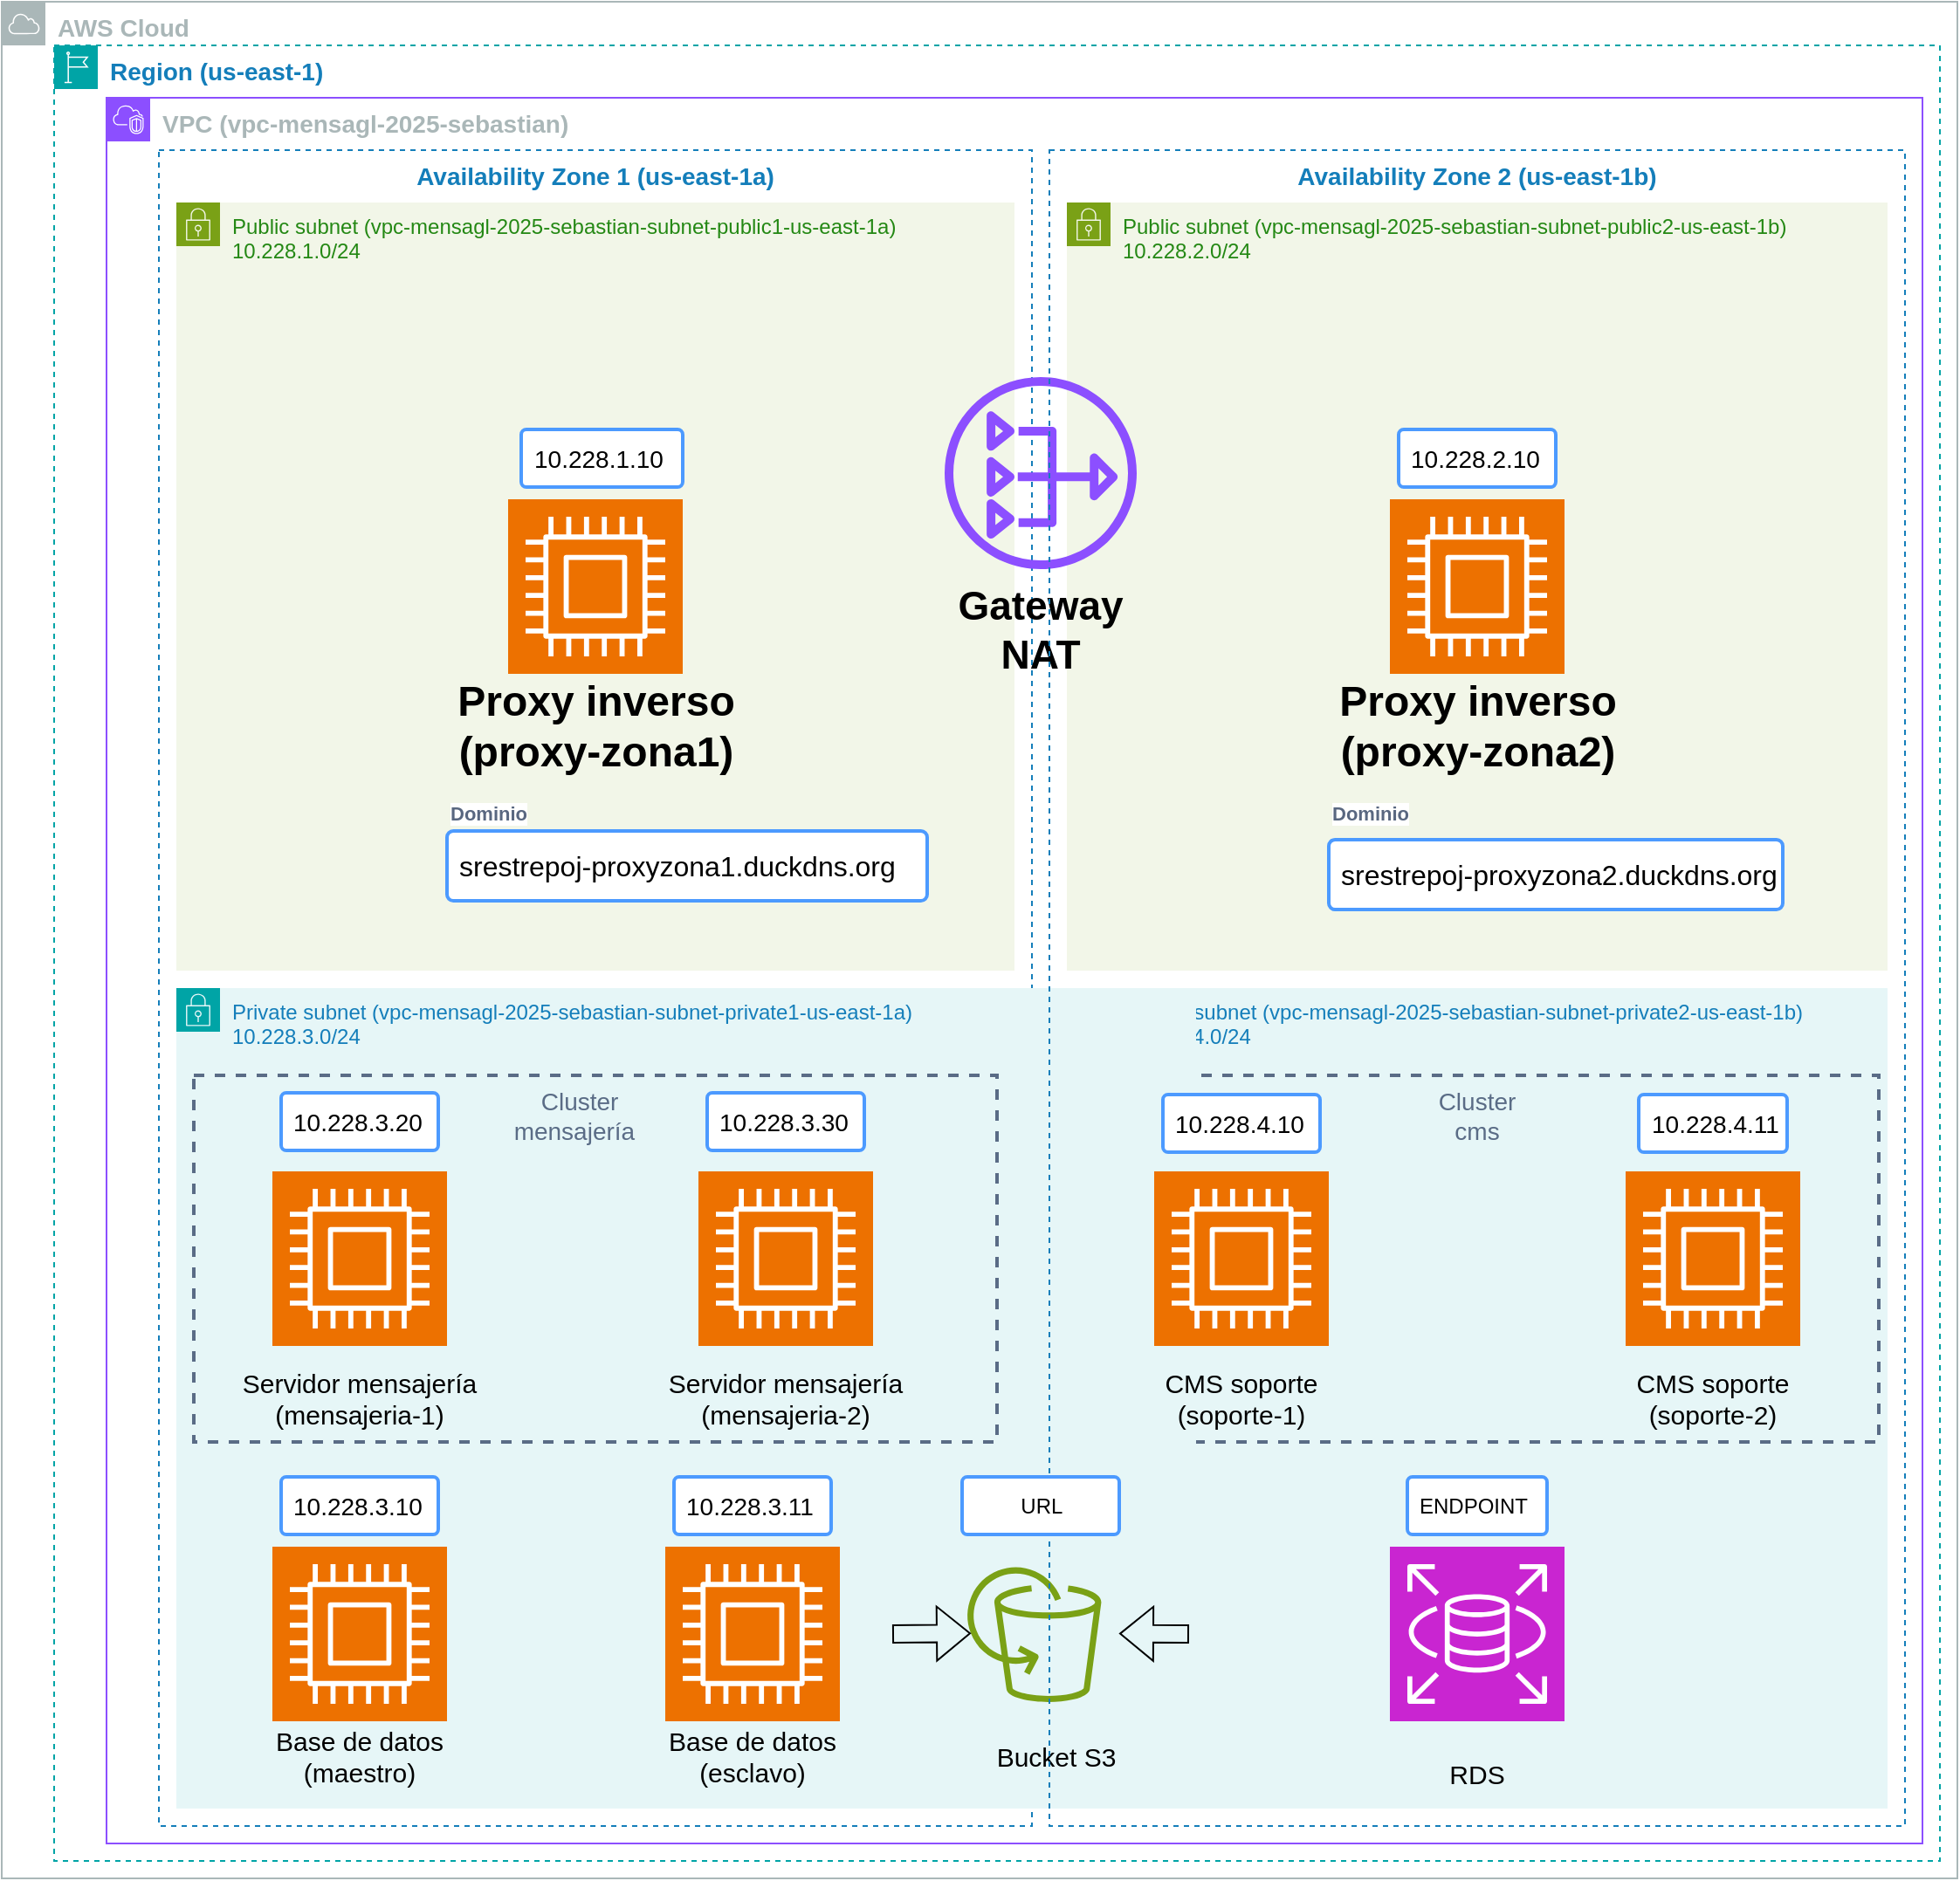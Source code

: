 <mxfile version="26.0.11">
  <diagram name="Página-1" id="RNlY2zAJqFi1zm7Q7Wgu">
    <mxGraphModel dx="1075" dy="448" grid="1" gridSize="10" guides="1" tooltips="1" connect="1" arrows="1" fold="1" page="1" pageScale="1" pageWidth="827" pageHeight="1169" math="0" shadow="0">
      <root>
        <mxCell id="0" />
        <mxCell id="1" parent="0" />
        <mxCell id="7FCHtqIl2WXOdxlE5oJK-1" value="&lt;font style=&quot;font-size: 14px;&quot;&gt;&lt;b&gt;AWS Cloud&lt;/b&gt;&lt;/font&gt;" style="sketch=0;outlineConnect=0;gradientColor=none;html=1;whiteSpace=wrap;fontSize=12;fontStyle=0;shape=mxgraph.aws4.group;grIcon=mxgraph.aws4.group_aws_cloud;strokeColor=#AAB7B8;fillColor=none;verticalAlign=top;align=left;spacingLeft=30;fontColor=#AAB7B8;dashed=0;" parent="1" vertex="1">
          <mxGeometry x="40" y="45" width="1120" height="1075" as="geometry" />
        </mxCell>
        <mxCell id="7FCHtqIl2WXOdxlE5oJK-9" value="Public subnet (vpc-mensagl-2025-sebastian-subnet-public2-us-east-1b)&lt;div&gt;10.228.2.0/24&lt;/div&gt;" style="points=[[0,0],[0.25,0],[0.5,0],[0.75,0],[1,0],[1,0.25],[1,0.5],[1,0.75],[1,1],[0.75,1],[0.5,1],[0.25,1],[0,1],[0,0.75],[0,0.5],[0,0.25]];outlineConnect=0;gradientColor=none;html=1;whiteSpace=wrap;fontSize=12;fontStyle=0;container=1;pointerEvents=0;collapsible=0;recursiveResize=0;shape=mxgraph.aws4.group;grIcon=mxgraph.aws4.group_security_group;grStroke=0;strokeColor=#7AA116;fillColor=#F2F6E8;verticalAlign=top;align=left;spacingLeft=30;fontColor=#248814;dashed=0;" parent="1" vertex="1">
          <mxGeometry x="650" y="160" width="470" height="440" as="geometry" />
        </mxCell>
        <mxCell id="7FCHtqIl2WXOdxlE5oJK-64" value="" style="sketch=0;points=[[0,0,0],[0.25,0,0],[0.5,0,0],[0.75,0,0],[1,0,0],[0,1,0],[0.25,1,0],[0.5,1,0],[0.75,1,0],[1,1,0],[0,0.25,0],[0,0.5,0],[0,0.75,0],[1,0.25,0],[1,0.5,0],[1,0.75,0]];outlineConnect=0;fontColor=#232F3E;fillColor=#ED7100;strokeColor=#ffffff;dashed=0;verticalLabelPosition=bottom;verticalAlign=top;align=center;html=1;fontSize=12;fontStyle=0;aspect=fixed;shape=mxgraph.aws4.resourceIcon;resIcon=mxgraph.aws4.compute;" parent="7FCHtqIl2WXOdxlE5oJK-9" vertex="1">
          <mxGeometry x="185" y="170" width="100" height="100" as="geometry" />
        </mxCell>
        <mxCell id="7FCHtqIl2WXOdxlE5oJK-3" value="&lt;font style=&quot;font-size: 14px;&quot;&gt;&lt;b&gt;Region (us-east-1)&lt;/b&gt;&lt;/font&gt;" style="points=[[0,0],[0.25,0],[0.5,0],[0.75,0],[1,0],[1,0.25],[1,0.5],[1,0.75],[1,1],[0.75,1],[0.5,1],[0.25,1],[0,1],[0,0.75],[0,0.5],[0,0.25]];outlineConnect=0;gradientColor=none;html=1;whiteSpace=wrap;fontSize=12;fontStyle=0;container=1;pointerEvents=0;collapsible=0;recursiveResize=0;shape=mxgraph.aws4.group;grIcon=mxgraph.aws4.group_region;strokeColor=#00A4A6;fillColor=none;verticalAlign=top;align=left;spacingLeft=30;fontColor=#147EBA;dashed=1;" parent="1" vertex="1">
          <mxGeometry x="70" y="70" width="1080" height="1040" as="geometry" />
        </mxCell>
        <mxCell id="7FCHtqIl2WXOdxlE5oJK-5" value="&lt;font style=&quot;font-size: 14px;&quot;&gt;&lt;b&gt;VPC (vpc-mensagl-2025-sebastian)&lt;/b&gt;&lt;/font&gt;" style="points=[[0,0],[0.25,0],[0.5,0],[0.75,0],[1,0],[1,0.25],[1,0.5],[1,0.75],[1,1],[0.75,1],[0.5,1],[0.25,1],[0,1],[0,0.75],[0,0.5],[0,0.25]];outlineConnect=0;gradientColor=none;html=1;whiteSpace=wrap;fontSize=12;fontStyle=0;container=1;pointerEvents=0;collapsible=0;recursiveResize=0;shape=mxgraph.aws4.group;grIcon=mxgraph.aws4.group_vpc2;strokeColor=#8C4FFF;fillColor=none;verticalAlign=top;align=left;spacingLeft=30;fontColor=#AAB7B8;dashed=0;" parent="7FCHtqIl2WXOdxlE5oJK-3" vertex="1">
          <mxGeometry x="30" y="30" width="1040" height="1000" as="geometry" />
        </mxCell>
        <mxCell id="7FCHtqIl2WXOdxlE5oJK-62" value="" style="sketch=0;points=[[0,0,0],[0.25,0,0],[0.5,0,0],[0.75,0,0],[1,0,0],[0,1,0],[0.25,1,0],[0.5,1,0],[0.75,1,0],[1,1,0],[0,0.25,0],[0,0.5,0],[0,0.75,0],[1,0.25,0],[1,0.5,0],[1,0.75,0]];outlineConnect=0;fontColor=#232F3E;fillColor=#ED7100;strokeColor=#ffffff;dashed=0;verticalLabelPosition=bottom;verticalAlign=top;align=center;html=1;fontSize=12;fontStyle=0;aspect=fixed;shape=mxgraph.aws4.resourceIcon;resIcon=mxgraph.aws4.compute;" parent="7FCHtqIl2WXOdxlE5oJK-5" vertex="1">
          <mxGeometry x="735" y="230" width="100" height="100" as="geometry" />
        </mxCell>
        <mxCell id="7FCHtqIl2WXOdxlE5oJK-70" value="&lt;font style=&quot;font-size: 14px;&quot;&gt;10.228.2.10&lt;/font&gt;" style="rounded=1;arcSize=9;align=left;spacingLeft=5;strokeColor=#4C9AFF;html=1;strokeWidth=2;fontSize=12" parent="7FCHtqIl2WXOdxlE5oJK-5" vertex="1">
          <mxGeometry x="740" y="190" width="90" height="33" as="geometry" />
        </mxCell>
        <mxCell id="7FCHtqIl2WXOdxlE5oJK-12" value="Private subnet (vpc-mensagl-2025-sebastian-subnet-private2-us-east-1b)&lt;div&gt;10.228.4.0/24&lt;/div&gt;" style="points=[[0,0],[0.25,0],[0.5,0],[0.75,0],[1,0],[1,0.25],[1,0.5],[1,0.75],[1,1],[0.75,1],[0.5,1],[0.25,1],[0,1],[0,0.75],[0,0.5],[0,0.25]];outlineConnect=0;gradientColor=none;html=1;whiteSpace=wrap;fontSize=12;fontStyle=0;container=0;pointerEvents=0;collapsible=0;recursiveResize=0;shape=mxgraph.aws4.group;grIcon=mxgraph.aws4.group_security_group;grStroke=0;strokeColor=#00A4A6;fillColor=#E6F6F7;verticalAlign=top;align=left;spacingLeft=30;fontColor=#147EBA;dashed=0;" parent="1" vertex="1">
          <mxGeometry x="650" y="610" width="470" height="470" as="geometry" />
        </mxCell>
        <mxCell id="7FCHtqIl2WXOdxlE5oJK-44" value="&lt;font style=&quot;font-size: 14px;&quot;&gt;Cluster&lt;/font&gt;&lt;div&gt;&lt;font style=&quot;font-size: 14px;&quot;&gt;cms&lt;/font&gt;&lt;/div&gt;" style="fillColor=none;strokeColor=#5A6C86;dashed=1;verticalAlign=top;fontStyle=0;fontColor=#5A6C86;whiteSpace=wrap;html=1;strokeWidth=2;" parent="1" vertex="1">
          <mxGeometry x="655" y="660" width="460" height="210" as="geometry" />
        </mxCell>
        <mxCell id="7FCHtqIl2WXOdxlE5oJK-43" value="Cluster&lt;div&gt;mensajería&lt;/div&gt;" style="fillColor=none;strokeColor=#5A6C86;dashed=1;verticalAlign=top;fontStyle=0;fontColor=#5A6C86;whiteSpace=wrap;html=1;" parent="1" vertex="1">
          <mxGeometry x="150" y="660" width="460" height="210" as="geometry" />
        </mxCell>
        <mxCell id="7FCHtqIl2WXOdxlE5oJK-6" value="&lt;font style=&quot;font-size: 14px;&quot;&gt;&lt;b&gt;Availability Zone 1 (us-east-1a)&lt;/b&gt;&lt;/font&gt;" style="fillColor=none;strokeColor=#147EBA;dashed=1;verticalAlign=top;fontStyle=0;fontColor=#147EBA;whiteSpace=wrap;html=1;" parent="1" vertex="1">
          <mxGeometry x="130" y="130" width="500" height="960" as="geometry" />
        </mxCell>
        <mxCell id="7FCHtqIl2WXOdxlE5oJK-8" value="Public subnet (vpc-mensagl-2025-sebastian-subnet-public1-us-east-1a)&lt;div&gt;10.228.1.0/24&lt;/div&gt;" style="points=[[0,0],[0.25,0],[0.5,0],[0.75,0],[1,0],[1,0.25],[1,0.5],[1,0.75],[1,1],[0.75,1],[0.5,1],[0.25,1],[0,1],[0,0.75],[0,0.5],[0,0.25]];outlineConnect=0;gradientColor=none;html=1;whiteSpace=wrap;fontSize=12;fontStyle=0;container=1;pointerEvents=0;collapsible=0;recursiveResize=0;shape=mxgraph.aws4.group;grIcon=mxgraph.aws4.group_security_group;grStroke=0;strokeColor=#7AA116;fillColor=#F2F6E8;verticalAlign=top;align=left;spacingLeft=30;fontColor=#248814;dashed=0;" parent="1" vertex="1">
          <mxGeometry x="140" y="160" width="480" height="440" as="geometry" />
        </mxCell>
        <mxCell id="7FCHtqIl2WXOdxlE5oJK-63" value="" style="sketch=0;points=[[0,0,0],[0.25,0,0],[0.5,0,0],[0.75,0,0],[1,0,0],[0,1,0],[0.25,1,0],[0.5,1,0],[0.75,1,0],[1,1,0],[0,0.25,0],[0,0.5,0],[0,0.75,0],[1,0.25,0],[1,0.5,0],[1,0.75,0]];outlineConnect=0;fontColor=#232F3E;fillColor=#ED7100;strokeColor=#ffffff;dashed=0;verticalLabelPosition=bottom;verticalAlign=top;align=center;html=1;fontSize=12;fontStyle=0;aspect=fixed;shape=mxgraph.aws4.resourceIcon;resIcon=mxgraph.aws4.compute;" parent="7FCHtqIl2WXOdxlE5oJK-8" vertex="1">
          <mxGeometry x="190" y="170" width="100" height="100" as="geometry" />
        </mxCell>
        <mxCell id="7FCHtqIl2WXOdxlE5oJK-69" value="&lt;font style=&quot;font-size: 14px;&quot;&gt;10.228.1.10&lt;/font&gt;" style="rounded=1;arcSize=9;align=left;spacingLeft=5;strokeColor=#4C9AFF;html=1;strokeWidth=2;fontSize=12" parent="7FCHtqIl2WXOdxlE5oJK-8" vertex="1">
          <mxGeometry x="197.5" y="130" width="92.5" height="33" as="geometry" />
        </mxCell>
        <mxCell id="7FCHtqIl2WXOdxlE5oJK-78" value="Dominio" style="fillColor=none;strokeColor=none;html=1;fontSize=12;fontStyle=0;align=left;fontColor=#596780;fontStyle=1;fontSize=11;labelBackgroundColor=light-dark(#ffffff, #006352);" parent="7FCHtqIl2WXOdxlE5oJK-8" vertex="1">
          <mxGeometry x="155" y="340" width="166" height="20" as="geometry" />
        </mxCell>
        <mxCell id="7FCHtqIl2WXOdxlE5oJK-79" value="srestrepoj-proxyzona1.duckdns.org" style="rounded=1;arcSize=9;align=left;spacingLeft=5;strokeColor=#4C9AFF;html=1;strokeWidth=2;fontSize=16;whiteSpace=wrap;" parent="7FCHtqIl2WXOdxlE5oJK-8" vertex="1">
          <mxGeometry x="155" y="360" width="275" height="40" as="geometry" />
        </mxCell>
        <mxCell id="7FCHtqIl2WXOdxlE5oJK-30" value="Proxy inverso&lt;div&gt;(proxy-zona1)&lt;/div&gt;" style="text;strokeColor=none;fillColor=none;html=1;fontSize=24;fontStyle=1;verticalAlign=middle;align=center;" parent="7FCHtqIl2WXOdxlE5oJK-8" vertex="1">
          <mxGeometry x="190" y="280" width="100" height="40" as="geometry" />
        </mxCell>
        <mxCell id="7FCHtqIl2WXOdxlE5oJK-10" value="Private subnet (vpc-mensagl-2025-sebastian-subnet-private1-us-east-1a)&lt;div&gt;10.228.3.0/24&lt;/div&gt;" style="points=[[0,0],[0.25,0],[0.5,0],[0.75,0],[1,0],[1,0.25],[1,0.5],[1,0.75],[1,1],[0.75,1],[0.5,1],[0.25,1],[0,1],[0,0.75],[0,0.5],[0,0.25]];outlineConnect=0;gradientColor=none;html=1;whiteSpace=wrap;fontSize=12;fontStyle=0;container=1;pointerEvents=0;collapsible=0;recursiveResize=0;shape=mxgraph.aws4.group;grIcon=mxgraph.aws4.group_security_group;grStroke=0;strokeColor=#00A4A6;fillColor=#E6F6F7;verticalAlign=top;align=left;spacingLeft=30;fontColor=#147EBA;dashed=0;" parent="1" vertex="1">
          <mxGeometry x="140" y="610" width="584" height="470" as="geometry" />
        </mxCell>
        <mxCell id="7FCHtqIl2WXOdxlE5oJK-82" value="&lt;font style=&quot;font-size: 14px;&quot;&gt;Cluster&lt;span style=&quot;white-space: pre;&quot;&gt;&#x9;&lt;/span&gt;&lt;/font&gt;&lt;div&gt;&lt;font style=&quot;font-size: 14px;&quot;&gt;mensajería&lt;span style=&quot;white-space: pre;&quot;&gt;&#x9;&lt;/span&gt;&lt;/font&gt;&lt;/div&gt;" style="fillColor=none;strokeColor=#5A6C86;dashed=1;verticalAlign=top;fontStyle=0;fontColor=#5A6C86;whiteSpace=wrap;html=1;strokeWidth=2;" parent="7FCHtqIl2WXOdxlE5oJK-10" vertex="1">
          <mxGeometry x="10" y="50" width="460" height="210" as="geometry" />
        </mxCell>
        <mxCell id="7FCHtqIl2WXOdxlE5oJK-39" value="&lt;font style=&quot;font-size: 15px;&quot;&gt;Servidor mensajería&lt;/font&gt;&lt;div&gt;&lt;font style=&quot;font-size: 15px;&quot;&gt;(mensajeria-1)&lt;/font&gt;&lt;/div&gt;" style="text;html=1;align=center;verticalAlign=middle;whiteSpace=wrap;rounded=0;" parent="7FCHtqIl2WXOdxlE5oJK-10" vertex="1">
          <mxGeometry x="30" y="220" width="150" height="30" as="geometry" />
        </mxCell>
        <mxCell id="7FCHtqIl2WXOdxlE5oJK-40" value="&lt;font style=&quot;font-size: 15px;&quot;&gt;Servidor mensajería&lt;/font&gt;&lt;div&gt;&lt;font style=&quot;font-size: 15px;&quot;&gt;(mensajeria-2)&lt;/font&gt;&lt;/div&gt;" style="text;html=1;align=center;verticalAlign=middle;whiteSpace=wrap;rounded=0;" parent="7FCHtqIl2WXOdxlE5oJK-10" vertex="1">
          <mxGeometry x="274" y="220" width="150" height="30" as="geometry" />
        </mxCell>
        <mxCell id="7FCHtqIl2WXOdxlE5oJK-61" value="" style="sketch=0;points=[[0,0,0],[0.25,0,0],[0.5,0,0],[0.75,0,0],[1,0,0],[0,1,0],[0.25,1,0],[0.5,1,0],[0.75,1,0],[1,1,0],[0,0.25,0],[0,0.5,0],[0,0.75,0],[1,0.25,0],[1,0.5,0],[1,0.75,0]];outlineConnect=0;fontColor=#232F3E;fillColor=#ED7100;strokeColor=#ffffff;dashed=0;verticalLabelPosition=bottom;verticalAlign=top;align=center;html=1;fontSize=12;fontStyle=0;aspect=fixed;shape=mxgraph.aws4.resourceIcon;resIcon=mxgraph.aws4.compute;" parent="7FCHtqIl2WXOdxlE5oJK-10" vertex="1">
          <mxGeometry x="299" y="105" width="100" height="100" as="geometry" />
        </mxCell>
        <mxCell id="7FCHtqIl2WXOdxlE5oJK-75" value="&lt;font style=&quot;font-size: 14px;&quot;&gt;10.228.3.10&lt;/font&gt;" style="rounded=1;arcSize=9;align=left;spacingLeft=5;strokeColor=#4C9AFF;html=1;strokeWidth=2;fontSize=12" parent="7FCHtqIl2WXOdxlE5oJK-10" vertex="1">
          <mxGeometry x="60" y="280" width="90" height="33" as="geometry" />
        </mxCell>
        <mxCell id="7FCHtqIl2WXOdxlE5oJK-76" value="&lt;font style=&quot;font-size: 14px;&quot;&gt;10.228.3.11&lt;/font&gt;" style="rounded=1;arcSize=9;align=left;spacingLeft=5;strokeColor=#4C9AFF;html=1;strokeWidth=2;fontSize=12" parent="7FCHtqIl2WXOdxlE5oJK-10" vertex="1">
          <mxGeometry x="285" y="280" width="90" height="33" as="geometry" />
        </mxCell>
        <mxCell id="7FCHtqIl2WXOdxlE5oJK-71" value="&lt;font style=&quot;font-size: 14px;&quot;&gt;10.228.3.20&lt;/font&gt;" style="rounded=1;arcSize=9;align=left;spacingLeft=5;strokeColor=#4C9AFF;html=1;strokeWidth=2;fontSize=12" parent="7FCHtqIl2WXOdxlE5oJK-10" vertex="1">
          <mxGeometry x="60" y="60" width="90" height="33" as="geometry" />
        </mxCell>
        <mxCell id="7FCHtqIl2WXOdxlE5oJK-72" value="&lt;font style=&quot;font-size: 14px;&quot;&gt;10.228.3.30&lt;/font&gt;" style="rounded=1;arcSize=9;align=left;spacingLeft=5;strokeColor=#4C9AFF;html=1;strokeWidth=2;fontSize=12" parent="7FCHtqIl2WXOdxlE5oJK-10" vertex="1">
          <mxGeometry x="304" y="60" width="90" height="33" as="geometry" />
        </mxCell>
        <mxCell id="H8Vyzx-pOmEXxu0pDc7n-1" value="" style="sketch=0;outlineConnect=0;fontColor=#232F3E;gradientColor=none;fillColor=#7AA116;strokeColor=none;dashed=0;verticalLabelPosition=bottom;verticalAlign=top;align=center;html=1;fontSize=12;fontStyle=0;aspect=fixed;pointerEvents=1;shape=mxgraph.aws4.backup_aws_backup_support_for_amazon_s3;" vertex="1" parent="7FCHtqIl2WXOdxlE5oJK-10">
          <mxGeometry x="452" y="331" width="78" height="78" as="geometry" />
        </mxCell>
        <mxCell id="84YvdSwQOCYbP3R6M2mW-19" value="Bucket S3" style="text;html=1;align=center;verticalAlign=middle;whiteSpace=wrap;rounded=0;fontSize=15;" parent="7FCHtqIl2WXOdxlE5oJK-10" vertex="1">
          <mxGeometry x="424" y="420" width="160" height="40" as="geometry" />
        </mxCell>
        <mxCell id="H8Vyzx-pOmEXxu0pDc7n-3" value="" style="shape=flexArrow;endArrow=classic;html=1;rounded=0;fillColor=light-dark(transparent,#FF235F);" edge="1" parent="7FCHtqIl2WXOdxlE5oJK-10">
          <mxGeometry width="50" height="50" relative="1" as="geometry">
            <mxPoint x="410" y="370" as="sourcePoint" />
            <mxPoint x="455" y="369.58" as="targetPoint" />
            <Array as="points" />
          </mxGeometry>
        </mxCell>
        <mxCell id="7FCHtqIl2WXOdxlE5oJK-16" value="" style="sketch=0;outlineConnect=0;fontColor=#232F3E;gradientColor=none;fillColor=#8C4FFF;strokeColor=none;dashed=0;verticalLabelPosition=bottom;verticalAlign=top;align=center;html=1;fontSize=12;fontStyle=0;aspect=fixed;pointerEvents=1;shape=mxgraph.aws4.nat_gateway;" parent="1" vertex="1">
          <mxGeometry x="580" y="260" width="110" height="110" as="geometry" />
        </mxCell>
        <mxCell id="7FCHtqIl2WXOdxlE5oJK-19" value="" style="sketch=0;points=[[0,0,0],[0.25,0,0],[0.5,0,0],[0.75,0,0],[1,0,0],[0,1,0],[0.25,1,0],[0.5,1,0],[0.75,1,0],[1,1,0],[0,0.25,0],[0,0.5,0],[0,0.75,0],[1,0.25,0],[1,0.5,0],[1,0.75,0]];outlineConnect=0;fontColor=#232F3E;fillColor=#ED7100;strokeColor=#ffffff;dashed=0;verticalLabelPosition=bottom;verticalAlign=top;align=center;html=1;fontSize=12;fontStyle=0;aspect=fixed;shape=mxgraph.aws4.resourceIcon;resIcon=mxgraph.aws4.compute;" parent="1" vertex="1">
          <mxGeometry x="195" y="715" width="100" height="100" as="geometry" />
        </mxCell>
        <mxCell id="7FCHtqIl2WXOdxlE5oJK-37" value="Gateway NAT" style="text;html=1;align=center;verticalAlign=middle;whiteSpace=wrap;rounded=0;fontStyle=1;fontSize=23;" parent="1" vertex="1">
          <mxGeometry x="605" y="390" width="60" height="30" as="geometry" />
        </mxCell>
        <mxCell id="7FCHtqIl2WXOdxlE5oJK-46" value="CMS soporte&lt;div&gt;(soporte-1)&lt;/div&gt;" style="text;html=1;align=center;verticalAlign=middle;whiteSpace=wrap;rounded=0;fontSize=15;" parent="1" vertex="1">
          <mxGeometry x="670" y="825" width="160" height="40" as="geometry" />
        </mxCell>
        <mxCell id="7FCHtqIl2WXOdxlE5oJK-47" value="CMS soporte&lt;div&gt;(soporte-2)&lt;/div&gt;" style="text;html=1;align=center;verticalAlign=middle;whiteSpace=wrap;rounded=0;fontSize=15;" parent="1" vertex="1">
          <mxGeometry x="940" y="825" width="160" height="40" as="geometry" />
        </mxCell>
        <mxCell id="7FCHtqIl2WXOdxlE5oJK-49" value="Base de datos&lt;div&gt;(maestro)&lt;/div&gt;" style="text;html=1;align=center;verticalAlign=middle;whiteSpace=wrap;rounded=0;fontSize=15;" parent="1" vertex="1">
          <mxGeometry x="165" y="1030" width="160" height="40" as="geometry" />
        </mxCell>
        <mxCell id="7FCHtqIl2WXOdxlE5oJK-50" value="Base de datos&lt;div&gt;(esclavo)&lt;br&gt;&lt;/div&gt;" style="text;html=1;align=center;verticalAlign=middle;whiteSpace=wrap;rounded=0;fontSize=15;" parent="1" vertex="1">
          <mxGeometry x="390" y="1030" width="160" height="40" as="geometry" />
        </mxCell>
        <mxCell id="7FCHtqIl2WXOdxlE5oJK-57" value="" style="sketch=0;points=[[0,0,0],[0.25,0,0],[0.5,0,0],[0.75,0,0],[1,0,0],[0,1,0],[0.25,1,0],[0.5,1,0],[0.75,1,0],[1,1,0],[0,0.25,0],[0,0.5,0],[0,0.75,0],[1,0.25,0],[1,0.5,0],[1,0.75,0]];outlineConnect=0;fontColor=#232F3E;fillColor=#ED7100;strokeColor=#ffffff;dashed=0;verticalLabelPosition=bottom;verticalAlign=top;align=center;html=1;fontSize=12;fontStyle=0;aspect=fixed;shape=mxgraph.aws4.resourceIcon;resIcon=mxgraph.aws4.compute;" parent="1" vertex="1">
          <mxGeometry x="970" y="715" width="100" height="100" as="geometry" />
        </mxCell>
        <mxCell id="7FCHtqIl2WXOdxlE5oJK-58" value="" style="sketch=0;points=[[0,0,0],[0.25,0,0],[0.5,0,0],[0.75,0,0],[1,0,0],[0,1,0],[0.25,1,0],[0.5,1,0],[0.75,1,0],[1,1,0],[0,0.25,0],[0,0.5,0],[0,0.75,0],[1,0.25,0],[1,0.5,0],[1,0.75,0]];outlineConnect=0;fontColor=#232F3E;fillColor=#ED7100;strokeColor=#ffffff;dashed=0;verticalLabelPosition=bottom;verticalAlign=top;align=center;html=1;fontSize=12;fontStyle=0;aspect=fixed;shape=mxgraph.aws4.resourceIcon;resIcon=mxgraph.aws4.compute;" parent="1" vertex="1">
          <mxGeometry x="700" y="715" width="100" height="100" as="geometry" />
        </mxCell>
        <mxCell id="7FCHtqIl2WXOdxlE5oJK-59" value="" style="sketch=0;points=[[0,0,0],[0.25,0,0],[0.5,0,0],[0.75,0,0],[1,0,0],[0,1,0],[0.25,1,0],[0.5,1,0],[0.75,1,0],[1,1,0],[0,0.25,0],[0,0.5,0],[0,0.75,0],[1,0.25,0],[1,0.5,0],[1,0.75,0]];outlineConnect=0;fontColor=#232F3E;fillColor=#ED7100;strokeColor=#ffffff;dashed=0;verticalLabelPosition=bottom;verticalAlign=top;align=center;html=1;fontSize=12;fontStyle=0;aspect=fixed;shape=mxgraph.aws4.resourceIcon;resIcon=mxgraph.aws4.compute;" parent="1" vertex="1">
          <mxGeometry x="195" y="930" width="100" height="100" as="geometry" />
        </mxCell>
        <mxCell id="7FCHtqIl2WXOdxlE5oJK-60" value="" style="sketch=0;points=[[0,0,0],[0.25,0,0],[0.5,0,0],[0.75,0,0],[1,0,0],[0,1,0],[0.25,1,0],[0.5,1,0],[0.75,1,0],[1,1,0],[0,0.25,0],[0,0.5,0],[0,0.75,0],[1,0.25,0],[1,0.5,0],[1,0.75,0]];outlineConnect=0;fontColor=#232F3E;fillColor=#ED7100;strokeColor=#ffffff;dashed=0;verticalLabelPosition=bottom;verticalAlign=top;align=center;html=1;fontSize=12;fontStyle=0;aspect=fixed;shape=mxgraph.aws4.resourceIcon;resIcon=mxgraph.aws4.compute;" parent="1" vertex="1">
          <mxGeometry x="420" y="930" width="100" height="100" as="geometry" />
        </mxCell>
        <mxCell id="7FCHtqIl2WXOdxlE5oJK-73" value="&lt;font style=&quot;font-size: 14px;&quot;&gt;10.228.4.10&lt;/font&gt;" style="rounded=1;arcSize=9;align=left;spacingLeft=5;strokeColor=#4C9AFF;html=1;strokeWidth=2;fontSize=12" parent="1" vertex="1">
          <mxGeometry x="705" y="671" width="90" height="33" as="geometry" />
        </mxCell>
        <mxCell id="7FCHtqIl2WXOdxlE5oJK-74" value="&lt;font style=&quot;font-size: 14px;&quot;&gt;10.228.4.11&lt;/font&gt;" style="rounded=1;arcSize=9;align=left;spacingLeft=5;strokeColor=#4C9AFF;html=1;strokeWidth=2;fontSize=12" parent="1" vertex="1">
          <mxGeometry x="977.5" y="671" width="85" height="33" as="geometry" />
        </mxCell>
        <mxCell id="7FCHtqIl2WXOdxlE5oJK-27" value="" style="sketch=0;points=[[0,0,0],[0.25,0,0],[0.5,0,0],[0.75,0,0],[1,0,0],[0,1,0],[0.25,1,0],[0.5,1,0],[0.75,1,0],[1,1,0],[0,0.25,0],[0,0.5,0],[0,0.75,0],[1,0.25,0],[1,0.5,0],[1,0.75,0]];outlineConnect=0;fontColor=#232F3E;fillColor=#C925D1;strokeColor=#ffffff;dashed=0;verticalLabelPosition=bottom;verticalAlign=top;align=center;html=1;fontSize=12;fontStyle=0;aspect=fixed;shape=mxgraph.aws4.resourceIcon;resIcon=mxgraph.aws4.rds;" parent="1" vertex="1">
          <mxGeometry x="835" y="930" width="100" height="100" as="geometry" />
        </mxCell>
        <mxCell id="7FCHtqIl2WXOdxlE5oJK-52" value="&lt;div&gt;RDS&lt;/div&gt;" style="text;html=1;align=center;verticalAlign=middle;whiteSpace=wrap;rounded=0;fontSize=15;" parent="1" vertex="1">
          <mxGeometry x="805" y="1040" width="160" height="40" as="geometry" />
        </mxCell>
        <mxCell id="7FCHtqIl2WXOdxlE5oJK-77" value="ENDPOINT" style="rounded=1;arcSize=9;align=left;spacingLeft=5;strokeColor=#4C9AFF;html=1;strokeWidth=2;fontSize=12" parent="1" vertex="1">
          <mxGeometry x="845" y="890" width="80" height="33" as="geometry" />
        </mxCell>
        <mxCell id="7FCHtqIl2WXOdxlE5oJK-31" value="Proxy inverso&lt;div&gt;(proxy-zona2)&lt;/div&gt;" style="text;strokeColor=none;fillColor=none;html=1;fontSize=24;fontStyle=1;verticalAlign=middle;align=center;" parent="1" vertex="1">
          <mxGeometry x="835" y="440" width="100" height="40" as="geometry" />
        </mxCell>
        <mxCell id="7FCHtqIl2WXOdxlE5oJK-80" value="Dominio" style="fillColor=none;strokeColor=none;html=1;fontSize=12;fontStyle=0;align=left;fontColor=#596780;fontStyle=1;fontSize=11;labelBackgroundColor=light-dark(#ffffff, #006352);" parent="1" vertex="1">
          <mxGeometry x="800" y="500" width="166" height="20" as="geometry" />
        </mxCell>
        <mxCell id="7FCHtqIl2WXOdxlE5oJK-81" value="srestrepoj-proxyzona2.duckdns.org" style="rounded=1;arcSize=9;align=left;spacingLeft=5;strokeColor=#4C9AFF;html=1;strokeWidth=2;fontSize=16;" parent="1" vertex="1">
          <mxGeometry x="800" y="525" width="260" height="40" as="geometry" />
        </mxCell>
        <mxCell id="7FCHtqIl2WXOdxlE5oJK-7" value="&lt;font style=&quot;font-size: 14px;&quot;&gt;&lt;b&gt;Availability Zone 2 (us-east-1b)&lt;/b&gt;&lt;/font&gt;" style="fillColor=none;strokeColor=#147EBA;dashed=1;verticalAlign=top;fontStyle=0;fontColor=#147EBA;whiteSpace=wrap;html=1;" parent="1" vertex="1">
          <mxGeometry x="640" y="130" width="490" height="960" as="geometry" />
        </mxCell>
        <mxCell id="84YvdSwQOCYbP3R6M2mW-18" value="&amp;nbsp;&amp;nbsp;&amp;nbsp;&amp;nbsp;&amp;nbsp;&amp;nbsp;&amp;nbsp; URL" style="rounded=1;arcSize=9;align=left;spacingLeft=5;strokeColor=#4C9AFF;html=1;strokeWidth=2;fontSize=12" parent="1" vertex="1">
          <mxGeometry x="590" y="890" width="90" height="33" as="geometry" />
        </mxCell>
        <mxCell id="H8Vyzx-pOmEXxu0pDc7n-9" value="" style="shape=flexArrow;endArrow=classic;html=1;rounded=0;fillColor=light-dark(transparent,#FF235F);" edge="1" parent="1">
          <mxGeometry width="50" height="50" relative="1" as="geometry">
            <mxPoint x="720" y="980" as="sourcePoint" />
            <mxPoint x="680" y="979.809" as="targetPoint" />
            <Array as="points" />
          </mxGeometry>
        </mxCell>
      </root>
    </mxGraphModel>
  </diagram>
</mxfile>
